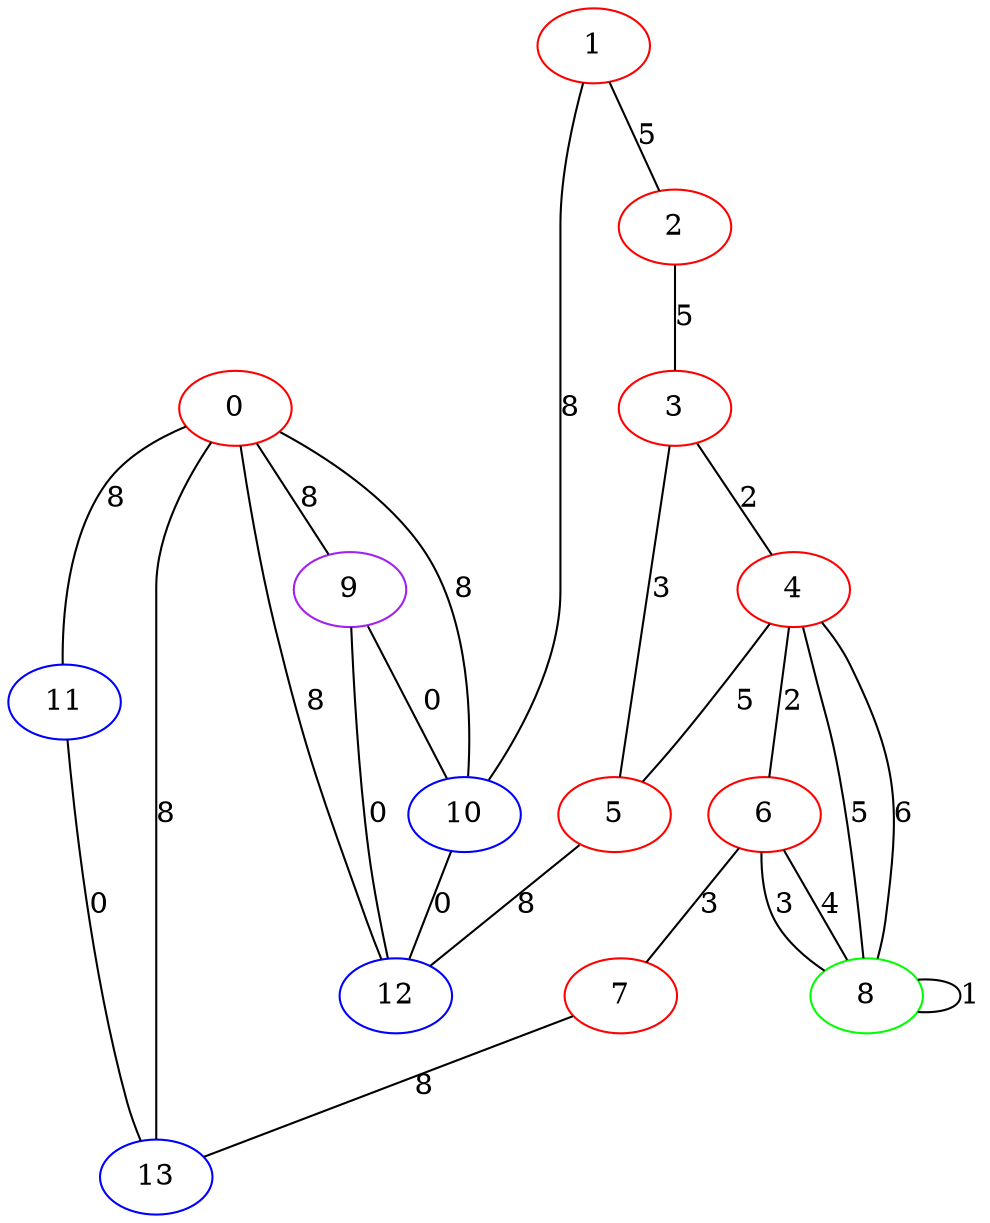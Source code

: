 graph "" {
0 [color=red, weight=1];
1 [color=red, weight=1];
2 [color=red, weight=1];
3 [color=red, weight=1];
4 [color=red, weight=1];
5 [color=red, weight=1];
6 [color=red, weight=1];
7 [color=red, weight=1];
8 [color=green, weight=2];
9 [color=purple, weight=4];
10 [color=blue, weight=3];
11 [color=blue, weight=3];
12 [color=blue, weight=3];
13 [color=blue, weight=3];
0 -- 9  [key=0, label=8];
0 -- 10  [key=0, label=8];
0 -- 11  [key=0, label=8];
0 -- 12  [key=0, label=8];
0 -- 13  [key=0, label=8];
1 -- 2  [key=0, label=5];
1 -- 10  [key=0, label=8];
2 -- 3  [key=0, label=5];
3 -- 4  [key=0, label=2];
3 -- 5  [key=0, label=3];
4 -- 8  [key=0, label=5];
4 -- 8  [key=1, label=6];
4 -- 5  [key=0, label=5];
4 -- 6  [key=0, label=2];
5 -- 12  [key=0, label=8];
6 -- 8  [key=0, label=3];
6 -- 8  [key=1, label=4];
6 -- 7  [key=0, label=3];
7 -- 13  [key=0, label=8];
8 -- 8  [key=0, label=1];
9 -- 10  [key=0, label=0];
9 -- 12  [key=0, label=0];
10 -- 12  [key=0, label=0];
11 -- 13  [key=0, label=0];
}
